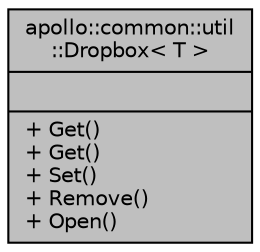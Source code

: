 digraph "apollo::common::util::Dropbox&lt; T &gt;"
{
  edge [fontname="Helvetica",fontsize="10",labelfontname="Helvetica",labelfontsize="10"];
  node [fontname="Helvetica",fontsize="10",shape=record];
  Node1 [label="{apollo::common::util\l::Dropbox\< T \>\n||+ Get()\l+ Get()\l+ Set()\l+ Remove()\l+ Open()\l}",height=0.2,width=0.4,color="black", fillcolor="grey75", style="filled" fontcolor="black"];
}
